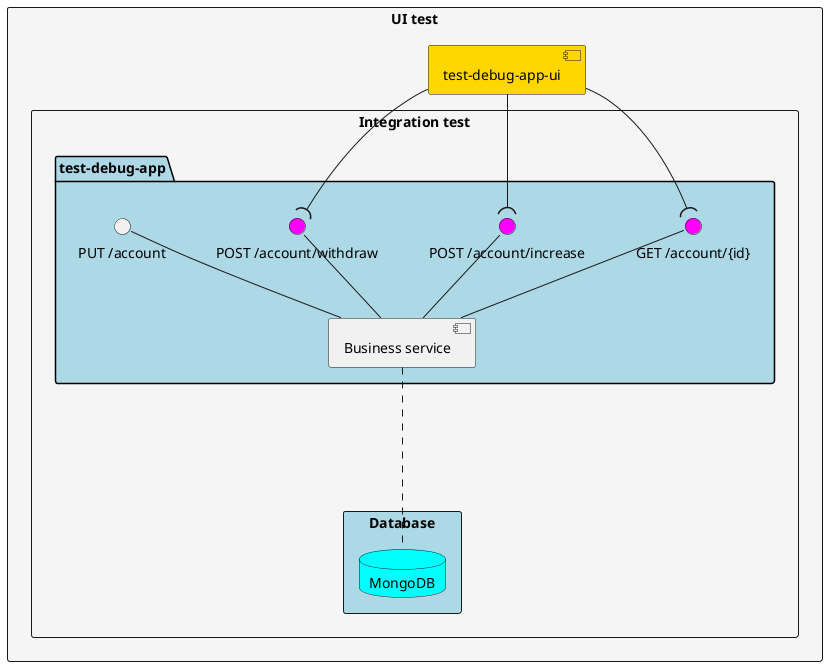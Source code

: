 @startuml name "System diagram"

rectangle "UI test" #whitesmoke {

  [test-debug-app-ui] as ui #gold
  rectangle "Integration test" #whitesmoke {

    package "test-debug-app" #lightblue {
        () "GET /account/{id}" as query_endpoint #magenta
        () "POST /account/increase" as increase_endpoint #magenta
        () "POST /account/withdraw" as withdraw_endpoint #magenta
        () "PUT /account" as create_endpoint
        [Business service] as service
        query_endpoint -- service
        increase_endpoint -- service
        withdraw_endpoint -- service
        create_endpoint -- service
    }

    rectangle "Database" #lightblue {
        database "MongoDB" as db #aqua
    }

    service -down... db

  }
  ui -down-( query_endpoint
  ui -down-( increase_endpoint
  ui -down-( withdraw_endpoint
}
@enduml